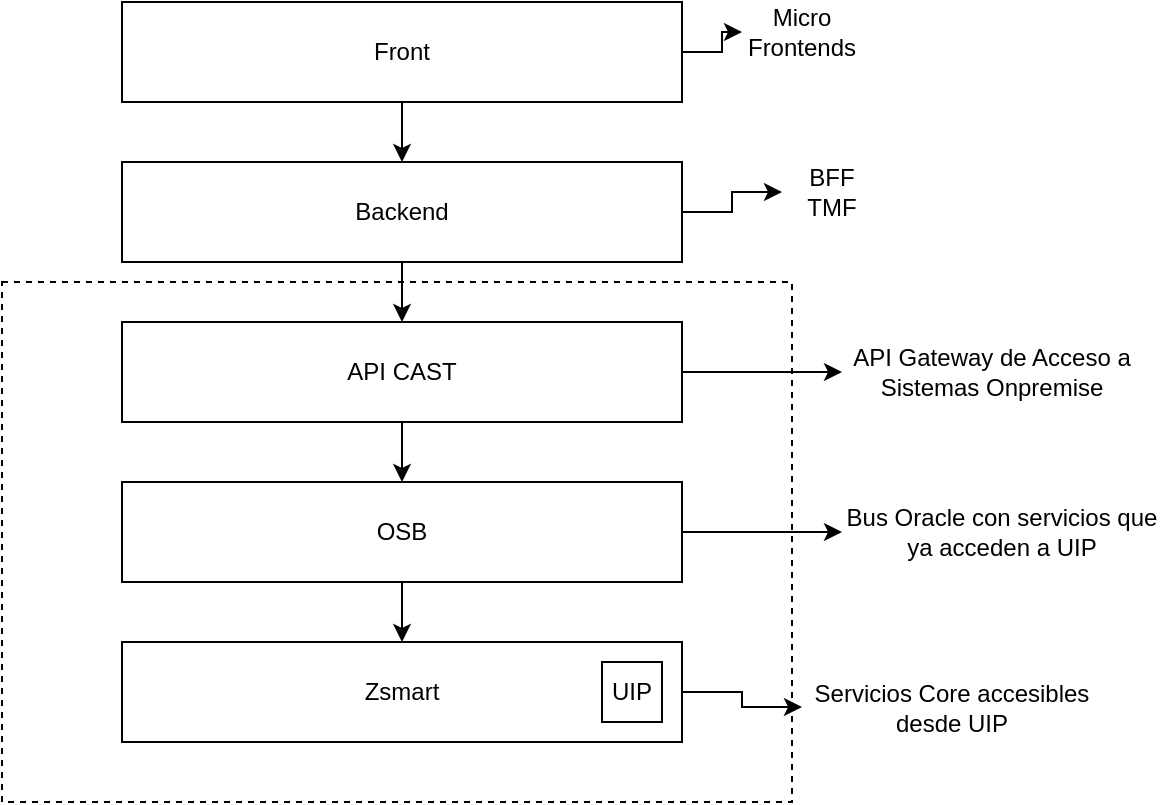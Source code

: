 <mxfile version="22.0.4" type="github">
  <diagram name="Página-1" id="_RQF6-6AVUTfF03dBWr_">
    <mxGraphModel dx="837" dy="487" grid="1" gridSize="10" guides="1" tooltips="1" connect="1" arrows="1" fold="1" page="1" pageScale="1" pageWidth="827" pageHeight="1169" math="0" shadow="0">
      <root>
        <mxCell id="0" />
        <mxCell id="1" parent="0" />
        <mxCell id="nYGHo3MA_uaLFqQdfIIf-13" value="" style="rounded=0;whiteSpace=wrap;html=1;fillColor=none;dashed=1;" vertex="1" parent="1">
          <mxGeometry x="140" y="180" width="395" height="260" as="geometry" />
        </mxCell>
        <mxCell id="nYGHo3MA_uaLFqQdfIIf-7" style="edgeStyle=orthogonalEdgeStyle;rounded=0;orthogonalLoop=1;jettySize=auto;html=1;entryX=0.5;entryY=0;entryDx=0;entryDy=0;" edge="1" parent="1" source="nYGHo3MA_uaLFqQdfIIf-1" target="nYGHo3MA_uaLFqQdfIIf-2">
          <mxGeometry relative="1" as="geometry" />
        </mxCell>
        <mxCell id="nYGHo3MA_uaLFqQdfIIf-19" style="edgeStyle=orthogonalEdgeStyle;rounded=0;orthogonalLoop=1;jettySize=auto;html=1;" edge="1" parent="1" source="nYGHo3MA_uaLFqQdfIIf-1" target="nYGHo3MA_uaLFqQdfIIf-14">
          <mxGeometry relative="1" as="geometry" />
        </mxCell>
        <mxCell id="nYGHo3MA_uaLFqQdfIIf-1" value="Front" style="rounded=0;whiteSpace=wrap;html=1;" vertex="1" parent="1">
          <mxGeometry x="200" y="40" width="280" height="50" as="geometry" />
        </mxCell>
        <mxCell id="nYGHo3MA_uaLFqQdfIIf-8" style="edgeStyle=orthogonalEdgeStyle;rounded=0;orthogonalLoop=1;jettySize=auto;html=1;entryX=0.5;entryY=0;entryDx=0;entryDy=0;" edge="1" parent="1" source="nYGHo3MA_uaLFqQdfIIf-2" target="nYGHo3MA_uaLFqQdfIIf-3">
          <mxGeometry relative="1" as="geometry" />
        </mxCell>
        <mxCell id="nYGHo3MA_uaLFqQdfIIf-20" style="edgeStyle=orthogonalEdgeStyle;rounded=0;orthogonalLoop=1;jettySize=auto;html=1;entryX=0;entryY=0.5;entryDx=0;entryDy=0;" edge="1" parent="1" source="nYGHo3MA_uaLFqQdfIIf-2" target="nYGHo3MA_uaLFqQdfIIf-15">
          <mxGeometry relative="1" as="geometry" />
        </mxCell>
        <mxCell id="nYGHo3MA_uaLFqQdfIIf-2" value="Backend" style="rounded=0;whiteSpace=wrap;html=1;" vertex="1" parent="1">
          <mxGeometry x="200" y="120" width="280" height="50" as="geometry" />
        </mxCell>
        <mxCell id="nYGHo3MA_uaLFqQdfIIf-9" style="edgeStyle=orthogonalEdgeStyle;rounded=0;orthogonalLoop=1;jettySize=auto;html=1;entryX=0.5;entryY=0;entryDx=0;entryDy=0;" edge="1" parent="1" source="nYGHo3MA_uaLFqQdfIIf-3" target="nYGHo3MA_uaLFqQdfIIf-4">
          <mxGeometry relative="1" as="geometry" />
        </mxCell>
        <mxCell id="nYGHo3MA_uaLFqQdfIIf-21" style="edgeStyle=orthogonalEdgeStyle;rounded=0;orthogonalLoop=1;jettySize=auto;html=1;entryX=0;entryY=0.5;entryDx=0;entryDy=0;" edge="1" parent="1" source="nYGHo3MA_uaLFqQdfIIf-3" target="nYGHo3MA_uaLFqQdfIIf-16">
          <mxGeometry relative="1" as="geometry" />
        </mxCell>
        <mxCell id="nYGHo3MA_uaLFqQdfIIf-3" value="API CAST" style="rounded=0;whiteSpace=wrap;html=1;" vertex="1" parent="1">
          <mxGeometry x="200" y="200" width="280" height="50" as="geometry" />
        </mxCell>
        <mxCell id="nYGHo3MA_uaLFqQdfIIf-12" style="edgeStyle=orthogonalEdgeStyle;rounded=0;orthogonalLoop=1;jettySize=auto;html=1;entryX=0.5;entryY=0;entryDx=0;entryDy=0;" edge="1" parent="1" source="nYGHo3MA_uaLFqQdfIIf-4" target="nYGHo3MA_uaLFqQdfIIf-5">
          <mxGeometry relative="1" as="geometry" />
        </mxCell>
        <mxCell id="nYGHo3MA_uaLFqQdfIIf-22" style="edgeStyle=orthogonalEdgeStyle;rounded=0;orthogonalLoop=1;jettySize=auto;html=1;entryX=0;entryY=0.5;entryDx=0;entryDy=0;" edge="1" parent="1" source="nYGHo3MA_uaLFqQdfIIf-4" target="nYGHo3MA_uaLFqQdfIIf-17">
          <mxGeometry relative="1" as="geometry" />
        </mxCell>
        <mxCell id="nYGHo3MA_uaLFqQdfIIf-4" value="OSB" style="rounded=0;whiteSpace=wrap;html=1;" vertex="1" parent="1">
          <mxGeometry x="200" y="280" width="280" height="50" as="geometry" />
        </mxCell>
        <mxCell id="nYGHo3MA_uaLFqQdfIIf-23" style="edgeStyle=orthogonalEdgeStyle;rounded=0;orthogonalLoop=1;jettySize=auto;html=1;entryX=0;entryY=0.5;entryDx=0;entryDy=0;" edge="1" parent="1" source="nYGHo3MA_uaLFqQdfIIf-5" target="nYGHo3MA_uaLFqQdfIIf-18">
          <mxGeometry relative="1" as="geometry" />
        </mxCell>
        <mxCell id="nYGHo3MA_uaLFqQdfIIf-5" value="Zsmart" style="rounded=0;whiteSpace=wrap;html=1;" vertex="1" parent="1">
          <mxGeometry x="200" y="360" width="280" height="50" as="geometry" />
        </mxCell>
        <mxCell id="nYGHo3MA_uaLFqQdfIIf-6" value="UIP" style="rounded=0;whiteSpace=wrap;html=1;" vertex="1" parent="1">
          <mxGeometry x="440" y="370" width="30" height="30" as="geometry" />
        </mxCell>
        <mxCell id="nYGHo3MA_uaLFqQdfIIf-14" value="Micro Frontends" style="text;html=1;strokeColor=none;fillColor=none;align=center;verticalAlign=middle;whiteSpace=wrap;rounded=0;" vertex="1" parent="1">
          <mxGeometry x="510" y="40" width="60" height="30" as="geometry" />
        </mxCell>
        <mxCell id="nYGHo3MA_uaLFqQdfIIf-15" value="BFF&lt;br&gt;TMF" style="text;html=1;strokeColor=none;fillColor=none;align=center;verticalAlign=middle;whiteSpace=wrap;rounded=0;" vertex="1" parent="1">
          <mxGeometry x="530" y="120" width="50" height="30" as="geometry" />
        </mxCell>
        <mxCell id="nYGHo3MA_uaLFqQdfIIf-16" value="API Gateway de Acceso a Sistemas Onpremise" style="text;html=1;strokeColor=none;fillColor=none;align=center;verticalAlign=middle;whiteSpace=wrap;rounded=0;" vertex="1" parent="1">
          <mxGeometry x="560" y="215" width="150" height="20" as="geometry" />
        </mxCell>
        <mxCell id="nYGHo3MA_uaLFqQdfIIf-17" value="Bus Oracle con servicios que ya acceden a UIP" style="text;html=1;strokeColor=none;fillColor=none;align=center;verticalAlign=middle;whiteSpace=wrap;rounded=0;" vertex="1" parent="1">
          <mxGeometry x="560" y="287.5" width="160" height="35" as="geometry" />
        </mxCell>
        <mxCell id="nYGHo3MA_uaLFqQdfIIf-18" value="Servicios Core accesibles desde UIP" style="text;html=1;strokeColor=none;fillColor=none;align=center;verticalAlign=middle;whiteSpace=wrap;rounded=0;" vertex="1" parent="1">
          <mxGeometry x="540" y="375" width="150" height="35" as="geometry" />
        </mxCell>
      </root>
    </mxGraphModel>
  </diagram>
</mxfile>
